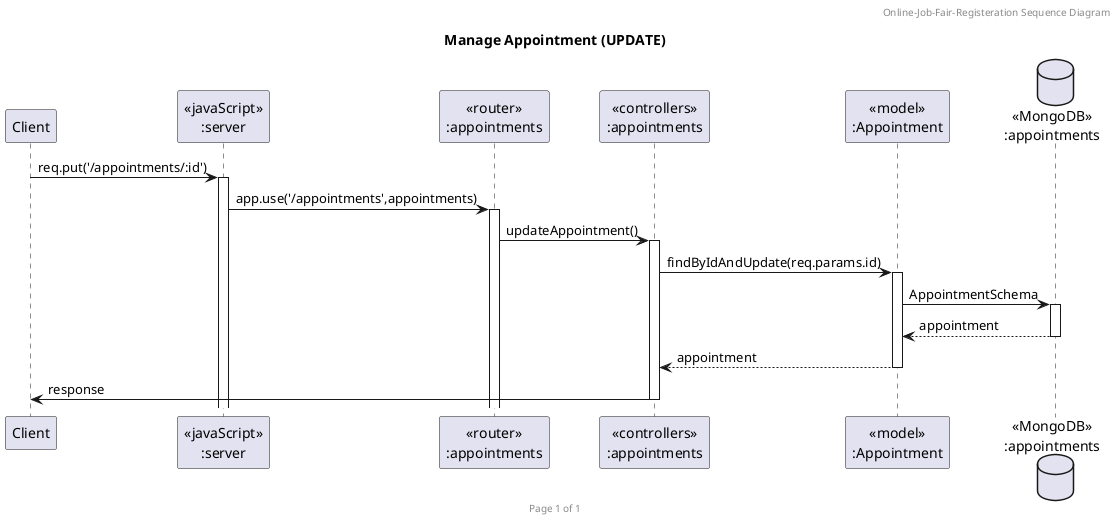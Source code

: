 @startuml Manage Appointment (UPDATE)

header Online-Job-Fair-Registeration Sequence Diagram
footer Page %page% of %lastpage%
title "Manage Appointment (UPDATE)"

participant "Client" as client
participant "<<javaScript>>\n:server" as server
participant "<<router>>\n:appointments" as routerAppointments
participant "<<controllers>>\n:appointments" as controllersAppointments
participant "<<model>>\n:Appointment" as modelAppointment
database "<<MongoDB>>\n:appointments" as AppointmentsDatabase

client->server ++:req.put('/appointments/:id')
server->routerAppointments ++:app.use('/appointments',appointments)
routerAppointments -> controllersAppointments ++:updateAppointment()
controllersAppointments->modelAppointment ++:findByIdAndUpdate(req.params.id)
modelAppointment ->AppointmentsDatabase ++: AppointmentSchema
AppointmentsDatabase --> modelAppointment --: appointment
controllersAppointments <-- modelAppointment --:appointment
controllersAppointments->client --:response

@enduml